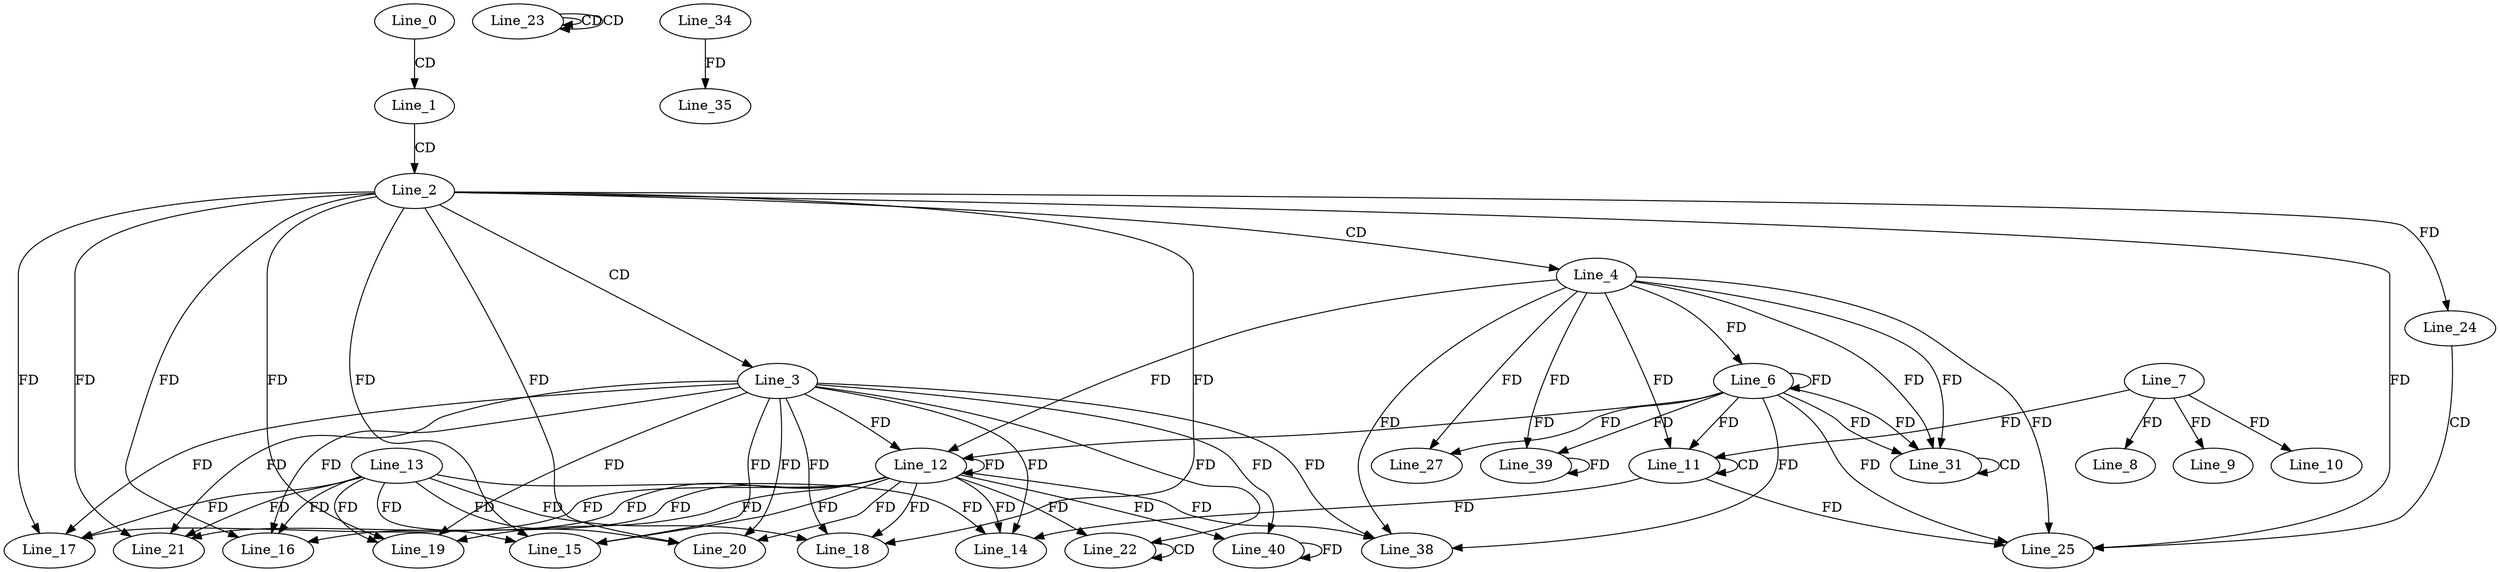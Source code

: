digraph G {
  Line_0;
  Line_1;
  Line_2;
  Line_3;
  Line_4;
  Line_6;
  Line_6;
  Line_7;
  Line_8;
  Line_9;
  Line_10;
  Line_11;
  Line_11;
  Line_12;
  Line_12;
  Line_12;
  Line_12;
  Line_14;
  Line_13;
  Line_14;
  Line_15;
  Line_15;
  Line_15;
  Line_16;
  Line_16;
  Line_16;
  Line_17;
  Line_17;
  Line_17;
  Line_18;
  Line_18;
  Line_18;
  Line_19;
  Line_19;
  Line_19;
  Line_20;
  Line_20;
  Line_20;
  Line_21;
  Line_21;
  Line_21;
  Line_22;
  Line_22;
  Line_23;
  Line_23;
  Line_23;
  Line_24;
  Line_25;
  Line_27;
  Line_31;
  Line_31;
  Line_34;
  Line_35;
  Line_38;
  Line_39;
  Line_40;
  Line_0 -> Line_1 [ label="CD" ];
  Line_1 -> Line_2 [ label="CD" ];
  Line_2 -> Line_3 [ label="CD" ];
  Line_2 -> Line_4 [ label="CD" ];
  Line_4 -> Line_6 [ label="FD" ];
  Line_6 -> Line_6 [ label="FD" ];
  Line_7 -> Line_8 [ label="FD" ];
  Line_7 -> Line_9 [ label="FD" ];
  Line_7 -> Line_10 [ label="FD" ];
  Line_11 -> Line_11 [ label="CD" ];
  Line_4 -> Line_11 [ label="FD" ];
  Line_6 -> Line_11 [ label="FD" ];
  Line_7 -> Line_11 [ label="FD" ];
  Line_3 -> Line_12 [ label="FD" ];
  Line_12 -> Line_12 [ label="FD" ];
  Line_4 -> Line_12 [ label="FD" ];
  Line_6 -> Line_12 [ label="FD" ];
  Line_3 -> Line_14 [ label="FD" ];
  Line_12 -> Line_14 [ label="FD" ];
  Line_11 -> Line_14 [ label="FD" ];
  Line_13 -> Line_14 [ label="FD" ];
  Line_3 -> Line_15 [ label="FD" ];
  Line_12 -> Line_15 [ label="FD" ];
  Line_13 -> Line_15 [ label="FD" ];
  Line_2 -> Line_15 [ label="FD" ];
  Line_3 -> Line_16 [ label="FD" ];
  Line_12 -> Line_16 [ label="FD" ];
  Line_13 -> Line_16 [ label="FD" ];
  Line_2 -> Line_16 [ label="FD" ];
  Line_3 -> Line_17 [ label="FD" ];
  Line_12 -> Line_17 [ label="FD" ];
  Line_13 -> Line_17 [ label="FD" ];
  Line_2 -> Line_17 [ label="FD" ];
  Line_3 -> Line_18 [ label="FD" ];
  Line_12 -> Line_18 [ label="FD" ];
  Line_13 -> Line_18 [ label="FD" ];
  Line_2 -> Line_18 [ label="FD" ];
  Line_3 -> Line_19 [ label="FD" ];
  Line_12 -> Line_19 [ label="FD" ];
  Line_13 -> Line_19 [ label="FD" ];
  Line_2 -> Line_19 [ label="FD" ];
  Line_3 -> Line_20 [ label="FD" ];
  Line_12 -> Line_20 [ label="FD" ];
  Line_13 -> Line_20 [ label="FD" ];
  Line_2 -> Line_20 [ label="FD" ];
  Line_3 -> Line_21 [ label="FD" ];
  Line_12 -> Line_21 [ label="FD" ];
  Line_13 -> Line_21 [ label="FD" ];
  Line_2 -> Line_21 [ label="FD" ];
  Line_22 -> Line_22 [ label="CD" ];
  Line_3 -> Line_22 [ label="FD" ];
  Line_12 -> Line_22 [ label="FD" ];
  Line_23 -> Line_23 [ label="CD" ];
  Line_23 -> Line_23 [ label="CD" ];
  Line_2 -> Line_24 [ label="FD" ];
  Line_24 -> Line_25 [ label="CD" ];
  Line_4 -> Line_25 [ label="FD" ];
  Line_6 -> Line_25 [ label="FD" ];
  Line_2 -> Line_25 [ label="FD" ];
  Line_11 -> Line_25 [ label="FD" ];
  Line_4 -> Line_27 [ label="FD" ];
  Line_6 -> Line_27 [ label="FD" ];
  Line_4 -> Line_31 [ label="FD" ];
  Line_6 -> Line_31 [ label="FD" ];
  Line_31 -> Line_31 [ label="CD" ];
  Line_4 -> Line_31 [ label="FD" ];
  Line_6 -> Line_31 [ label="FD" ];
  Line_34 -> Line_35 [ label="FD" ];
  Line_4 -> Line_38 [ label="FD" ];
  Line_6 -> Line_38 [ label="FD" ];
  Line_3 -> Line_38 [ label="FD" ];
  Line_12 -> Line_38 [ label="FD" ];
  Line_4 -> Line_39 [ label="FD" ];
  Line_6 -> Line_39 [ label="FD" ];
  Line_39 -> Line_39 [ label="FD" ];
  Line_3 -> Line_40 [ label="FD" ];
  Line_12 -> Line_40 [ label="FD" ];
  Line_40 -> Line_40 [ label="FD" ];
}
